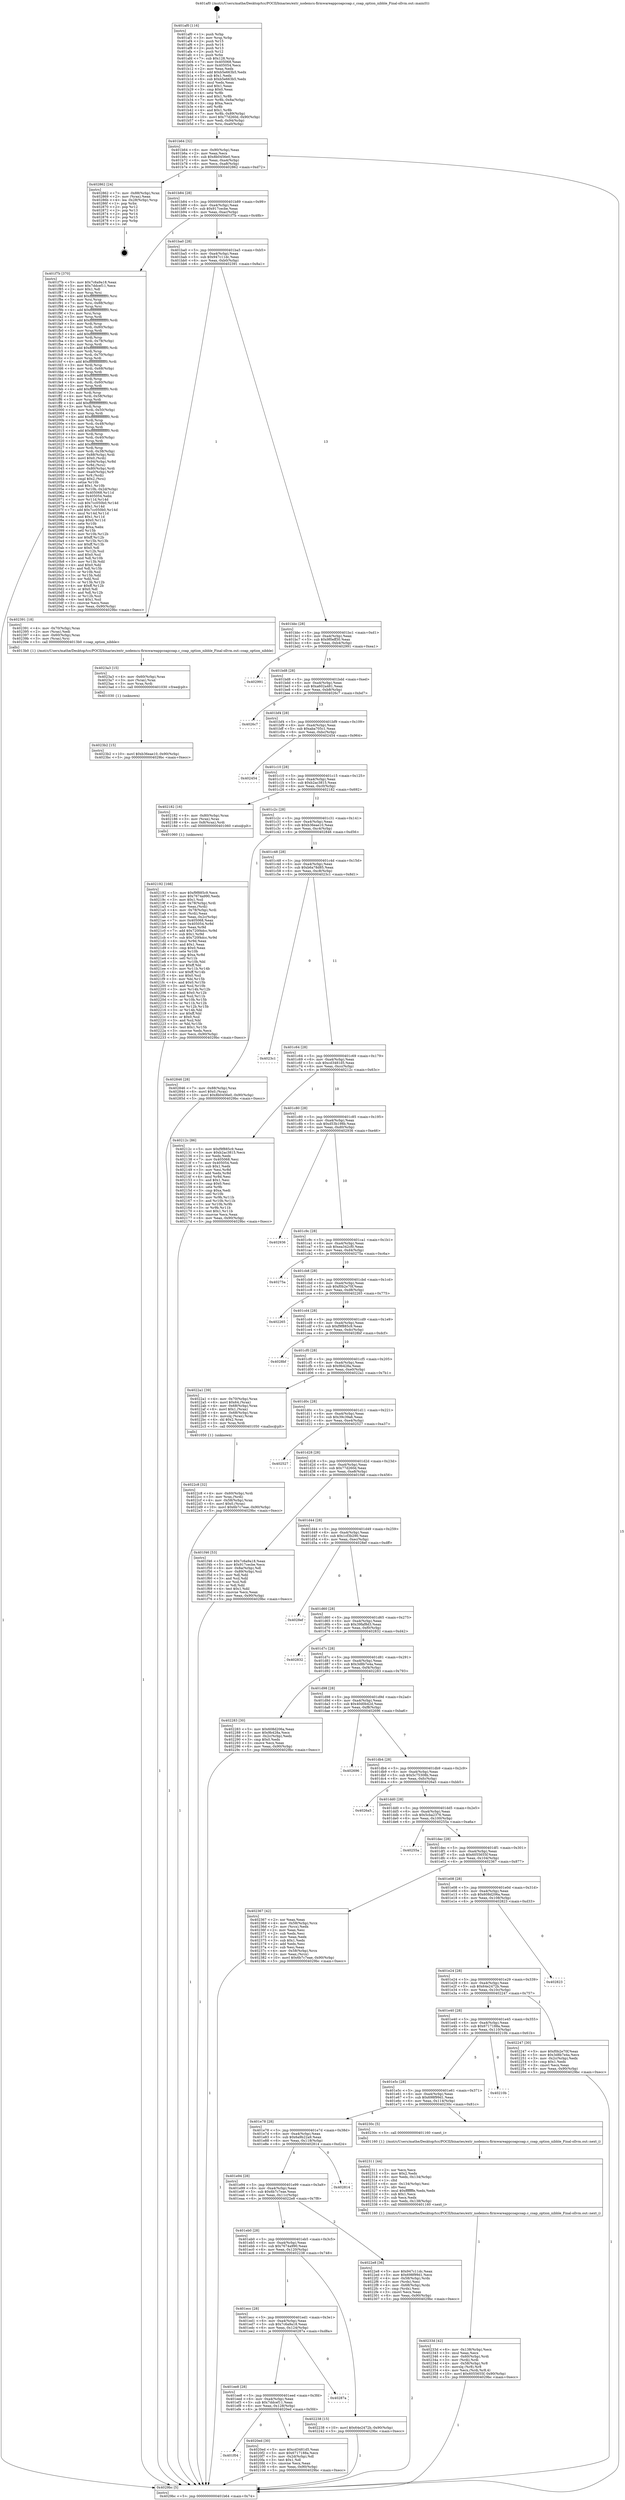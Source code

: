 digraph "0x401af0" {
  label = "0x401af0 (/mnt/c/Users/mathe/Desktop/tcc/POCII/binaries/extr_nodemcu-firmwareappcoapcoap.c_coap_option_nibble_Final-ollvm.out::main(0))"
  labelloc = "t"
  node[shape=record]

  Entry [label="",width=0.3,height=0.3,shape=circle,fillcolor=black,style=filled]
  "0x401b64" [label="{
     0x401b64 [32]\l
     | [instrs]\l
     &nbsp;&nbsp;0x401b64 \<+6\>: mov -0x90(%rbp),%eax\l
     &nbsp;&nbsp;0x401b6a \<+2\>: mov %eax,%ecx\l
     &nbsp;&nbsp;0x401b6c \<+6\>: sub $0x8b0456e0,%ecx\l
     &nbsp;&nbsp;0x401b72 \<+6\>: mov %eax,-0xa4(%rbp)\l
     &nbsp;&nbsp;0x401b78 \<+6\>: mov %ecx,-0xa8(%rbp)\l
     &nbsp;&nbsp;0x401b7e \<+6\>: je 0000000000402862 \<main+0xd72\>\l
  }"]
  "0x402862" [label="{
     0x402862 [24]\l
     | [instrs]\l
     &nbsp;&nbsp;0x402862 \<+7\>: mov -0x88(%rbp),%rax\l
     &nbsp;&nbsp;0x402869 \<+2\>: mov (%rax),%eax\l
     &nbsp;&nbsp;0x40286b \<+4\>: lea -0x28(%rbp),%rsp\l
     &nbsp;&nbsp;0x40286f \<+1\>: pop %rbx\l
     &nbsp;&nbsp;0x402870 \<+2\>: pop %r12\l
     &nbsp;&nbsp;0x402872 \<+2\>: pop %r13\l
     &nbsp;&nbsp;0x402874 \<+2\>: pop %r14\l
     &nbsp;&nbsp;0x402876 \<+2\>: pop %r15\l
     &nbsp;&nbsp;0x402878 \<+1\>: pop %rbp\l
     &nbsp;&nbsp;0x402879 \<+1\>: ret\l
  }"]
  "0x401b84" [label="{
     0x401b84 [28]\l
     | [instrs]\l
     &nbsp;&nbsp;0x401b84 \<+5\>: jmp 0000000000401b89 \<main+0x99\>\l
     &nbsp;&nbsp;0x401b89 \<+6\>: mov -0xa4(%rbp),%eax\l
     &nbsp;&nbsp;0x401b8f \<+5\>: sub $0x917cecbe,%eax\l
     &nbsp;&nbsp;0x401b94 \<+6\>: mov %eax,-0xac(%rbp)\l
     &nbsp;&nbsp;0x401b9a \<+6\>: je 0000000000401f7b \<main+0x48b\>\l
  }"]
  Exit [label="",width=0.3,height=0.3,shape=circle,fillcolor=black,style=filled,peripheries=2]
  "0x401f7b" [label="{
     0x401f7b [370]\l
     | [instrs]\l
     &nbsp;&nbsp;0x401f7b \<+5\>: mov $0x7c6a9a18,%eax\l
     &nbsp;&nbsp;0x401f80 \<+5\>: mov $0x7ddcef11,%ecx\l
     &nbsp;&nbsp;0x401f85 \<+2\>: mov $0x1,%dl\l
     &nbsp;&nbsp;0x401f87 \<+3\>: mov %rsp,%rsi\l
     &nbsp;&nbsp;0x401f8a \<+4\>: add $0xfffffffffffffff0,%rsi\l
     &nbsp;&nbsp;0x401f8e \<+3\>: mov %rsi,%rsp\l
     &nbsp;&nbsp;0x401f91 \<+7\>: mov %rsi,-0x88(%rbp)\l
     &nbsp;&nbsp;0x401f98 \<+3\>: mov %rsp,%rsi\l
     &nbsp;&nbsp;0x401f9b \<+4\>: add $0xfffffffffffffff0,%rsi\l
     &nbsp;&nbsp;0x401f9f \<+3\>: mov %rsi,%rsp\l
     &nbsp;&nbsp;0x401fa2 \<+3\>: mov %rsp,%rdi\l
     &nbsp;&nbsp;0x401fa5 \<+4\>: add $0xfffffffffffffff0,%rdi\l
     &nbsp;&nbsp;0x401fa9 \<+3\>: mov %rdi,%rsp\l
     &nbsp;&nbsp;0x401fac \<+4\>: mov %rdi,-0x80(%rbp)\l
     &nbsp;&nbsp;0x401fb0 \<+3\>: mov %rsp,%rdi\l
     &nbsp;&nbsp;0x401fb3 \<+4\>: add $0xfffffffffffffff0,%rdi\l
     &nbsp;&nbsp;0x401fb7 \<+3\>: mov %rdi,%rsp\l
     &nbsp;&nbsp;0x401fba \<+4\>: mov %rdi,-0x78(%rbp)\l
     &nbsp;&nbsp;0x401fbe \<+3\>: mov %rsp,%rdi\l
     &nbsp;&nbsp;0x401fc1 \<+4\>: add $0xfffffffffffffff0,%rdi\l
     &nbsp;&nbsp;0x401fc5 \<+3\>: mov %rdi,%rsp\l
     &nbsp;&nbsp;0x401fc8 \<+4\>: mov %rdi,-0x70(%rbp)\l
     &nbsp;&nbsp;0x401fcc \<+3\>: mov %rsp,%rdi\l
     &nbsp;&nbsp;0x401fcf \<+4\>: add $0xfffffffffffffff0,%rdi\l
     &nbsp;&nbsp;0x401fd3 \<+3\>: mov %rdi,%rsp\l
     &nbsp;&nbsp;0x401fd6 \<+4\>: mov %rdi,-0x68(%rbp)\l
     &nbsp;&nbsp;0x401fda \<+3\>: mov %rsp,%rdi\l
     &nbsp;&nbsp;0x401fdd \<+4\>: add $0xfffffffffffffff0,%rdi\l
     &nbsp;&nbsp;0x401fe1 \<+3\>: mov %rdi,%rsp\l
     &nbsp;&nbsp;0x401fe4 \<+4\>: mov %rdi,-0x60(%rbp)\l
     &nbsp;&nbsp;0x401fe8 \<+3\>: mov %rsp,%rdi\l
     &nbsp;&nbsp;0x401feb \<+4\>: add $0xfffffffffffffff0,%rdi\l
     &nbsp;&nbsp;0x401fef \<+3\>: mov %rdi,%rsp\l
     &nbsp;&nbsp;0x401ff2 \<+4\>: mov %rdi,-0x58(%rbp)\l
     &nbsp;&nbsp;0x401ff6 \<+3\>: mov %rsp,%rdi\l
     &nbsp;&nbsp;0x401ff9 \<+4\>: add $0xfffffffffffffff0,%rdi\l
     &nbsp;&nbsp;0x401ffd \<+3\>: mov %rdi,%rsp\l
     &nbsp;&nbsp;0x402000 \<+4\>: mov %rdi,-0x50(%rbp)\l
     &nbsp;&nbsp;0x402004 \<+3\>: mov %rsp,%rdi\l
     &nbsp;&nbsp;0x402007 \<+4\>: add $0xfffffffffffffff0,%rdi\l
     &nbsp;&nbsp;0x40200b \<+3\>: mov %rdi,%rsp\l
     &nbsp;&nbsp;0x40200e \<+4\>: mov %rdi,-0x48(%rbp)\l
     &nbsp;&nbsp;0x402012 \<+3\>: mov %rsp,%rdi\l
     &nbsp;&nbsp;0x402015 \<+4\>: add $0xfffffffffffffff0,%rdi\l
     &nbsp;&nbsp;0x402019 \<+3\>: mov %rdi,%rsp\l
     &nbsp;&nbsp;0x40201c \<+4\>: mov %rdi,-0x40(%rbp)\l
     &nbsp;&nbsp;0x402020 \<+3\>: mov %rsp,%rdi\l
     &nbsp;&nbsp;0x402023 \<+4\>: add $0xfffffffffffffff0,%rdi\l
     &nbsp;&nbsp;0x402027 \<+3\>: mov %rdi,%rsp\l
     &nbsp;&nbsp;0x40202a \<+4\>: mov %rdi,-0x38(%rbp)\l
     &nbsp;&nbsp;0x40202e \<+7\>: mov -0x88(%rbp),%rdi\l
     &nbsp;&nbsp;0x402035 \<+6\>: movl $0x0,(%rdi)\l
     &nbsp;&nbsp;0x40203b \<+7\>: mov -0x94(%rbp),%r8d\l
     &nbsp;&nbsp;0x402042 \<+3\>: mov %r8d,(%rsi)\l
     &nbsp;&nbsp;0x402045 \<+4\>: mov -0x80(%rbp),%rdi\l
     &nbsp;&nbsp;0x402049 \<+7\>: mov -0xa0(%rbp),%r9\l
     &nbsp;&nbsp;0x402050 \<+3\>: mov %r9,(%rdi)\l
     &nbsp;&nbsp;0x402053 \<+3\>: cmpl $0x2,(%rsi)\l
     &nbsp;&nbsp;0x402056 \<+4\>: setne %r10b\l
     &nbsp;&nbsp;0x40205a \<+4\>: and $0x1,%r10b\l
     &nbsp;&nbsp;0x40205e \<+4\>: mov %r10b,-0x2d(%rbp)\l
     &nbsp;&nbsp;0x402062 \<+8\>: mov 0x405068,%r11d\l
     &nbsp;&nbsp;0x40206a \<+7\>: mov 0x405054,%ebx\l
     &nbsp;&nbsp;0x402071 \<+3\>: mov %r11d,%r14d\l
     &nbsp;&nbsp;0x402074 \<+7\>: sub $0x7cc050b0,%r14d\l
     &nbsp;&nbsp;0x40207b \<+4\>: sub $0x1,%r14d\l
     &nbsp;&nbsp;0x40207f \<+7\>: add $0x7cc050b0,%r14d\l
     &nbsp;&nbsp;0x402086 \<+4\>: imul %r14d,%r11d\l
     &nbsp;&nbsp;0x40208a \<+4\>: and $0x1,%r11d\l
     &nbsp;&nbsp;0x40208e \<+4\>: cmp $0x0,%r11d\l
     &nbsp;&nbsp;0x402092 \<+4\>: sete %r10b\l
     &nbsp;&nbsp;0x402096 \<+3\>: cmp $0xa,%ebx\l
     &nbsp;&nbsp;0x402099 \<+4\>: setl %r15b\l
     &nbsp;&nbsp;0x40209d \<+3\>: mov %r10b,%r12b\l
     &nbsp;&nbsp;0x4020a0 \<+4\>: xor $0xff,%r12b\l
     &nbsp;&nbsp;0x4020a4 \<+3\>: mov %r15b,%r13b\l
     &nbsp;&nbsp;0x4020a7 \<+4\>: xor $0xff,%r13b\l
     &nbsp;&nbsp;0x4020ab \<+3\>: xor $0x0,%dl\l
     &nbsp;&nbsp;0x4020ae \<+3\>: mov %r12b,%sil\l
     &nbsp;&nbsp;0x4020b1 \<+4\>: and $0x0,%sil\l
     &nbsp;&nbsp;0x4020b5 \<+3\>: and %dl,%r10b\l
     &nbsp;&nbsp;0x4020b8 \<+3\>: mov %r13b,%dil\l
     &nbsp;&nbsp;0x4020bb \<+4\>: and $0x0,%dil\l
     &nbsp;&nbsp;0x4020bf \<+3\>: and %dl,%r15b\l
     &nbsp;&nbsp;0x4020c2 \<+3\>: or %r10b,%sil\l
     &nbsp;&nbsp;0x4020c5 \<+3\>: or %r15b,%dil\l
     &nbsp;&nbsp;0x4020c8 \<+3\>: xor %dil,%sil\l
     &nbsp;&nbsp;0x4020cb \<+3\>: or %r13b,%r12b\l
     &nbsp;&nbsp;0x4020ce \<+4\>: xor $0xff,%r12b\l
     &nbsp;&nbsp;0x4020d2 \<+3\>: or $0x0,%dl\l
     &nbsp;&nbsp;0x4020d5 \<+3\>: and %dl,%r12b\l
     &nbsp;&nbsp;0x4020d8 \<+3\>: or %r12b,%sil\l
     &nbsp;&nbsp;0x4020db \<+4\>: test $0x1,%sil\l
     &nbsp;&nbsp;0x4020df \<+3\>: cmovne %ecx,%eax\l
     &nbsp;&nbsp;0x4020e2 \<+6\>: mov %eax,-0x90(%rbp)\l
     &nbsp;&nbsp;0x4020e8 \<+5\>: jmp 00000000004029bc \<main+0xecc\>\l
  }"]
  "0x401ba0" [label="{
     0x401ba0 [28]\l
     | [instrs]\l
     &nbsp;&nbsp;0x401ba0 \<+5\>: jmp 0000000000401ba5 \<main+0xb5\>\l
     &nbsp;&nbsp;0x401ba5 \<+6\>: mov -0xa4(%rbp),%eax\l
     &nbsp;&nbsp;0x401bab \<+5\>: sub $0x947c11dc,%eax\l
     &nbsp;&nbsp;0x401bb0 \<+6\>: mov %eax,-0xb0(%rbp)\l
     &nbsp;&nbsp;0x401bb6 \<+6\>: je 0000000000402391 \<main+0x8a1\>\l
  }"]
  "0x4023b2" [label="{
     0x4023b2 [15]\l
     | [instrs]\l
     &nbsp;&nbsp;0x4023b2 \<+10\>: movl $0xb36eae10,-0x90(%rbp)\l
     &nbsp;&nbsp;0x4023bc \<+5\>: jmp 00000000004029bc \<main+0xecc\>\l
  }"]
  "0x402391" [label="{
     0x402391 [18]\l
     | [instrs]\l
     &nbsp;&nbsp;0x402391 \<+4\>: mov -0x70(%rbp),%rax\l
     &nbsp;&nbsp;0x402395 \<+2\>: mov (%rax),%edi\l
     &nbsp;&nbsp;0x402397 \<+4\>: mov -0x60(%rbp),%rax\l
     &nbsp;&nbsp;0x40239b \<+3\>: mov (%rax),%rsi\l
     &nbsp;&nbsp;0x40239e \<+5\>: call 00000000004013b0 \<coap_option_nibble\>\l
     | [calls]\l
     &nbsp;&nbsp;0x4013b0 \{1\} (/mnt/c/Users/mathe/Desktop/tcc/POCII/binaries/extr_nodemcu-firmwareappcoapcoap.c_coap_option_nibble_Final-ollvm.out::coap_option_nibble)\l
  }"]
  "0x401bbc" [label="{
     0x401bbc [28]\l
     | [instrs]\l
     &nbsp;&nbsp;0x401bbc \<+5\>: jmp 0000000000401bc1 \<main+0xd1\>\l
     &nbsp;&nbsp;0x401bc1 \<+6\>: mov -0xa4(%rbp),%eax\l
     &nbsp;&nbsp;0x401bc7 \<+5\>: sub $0x9f0eff30,%eax\l
     &nbsp;&nbsp;0x401bcc \<+6\>: mov %eax,-0xb4(%rbp)\l
     &nbsp;&nbsp;0x401bd2 \<+6\>: je 0000000000402991 \<main+0xea1\>\l
  }"]
  "0x4023a3" [label="{
     0x4023a3 [15]\l
     | [instrs]\l
     &nbsp;&nbsp;0x4023a3 \<+4\>: mov -0x60(%rbp),%rax\l
     &nbsp;&nbsp;0x4023a7 \<+3\>: mov (%rax),%rax\l
     &nbsp;&nbsp;0x4023aa \<+3\>: mov %rax,%rdi\l
     &nbsp;&nbsp;0x4023ad \<+5\>: call 0000000000401030 \<free@plt\>\l
     | [calls]\l
     &nbsp;&nbsp;0x401030 \{1\} (unknown)\l
  }"]
  "0x402991" [label="{
     0x402991\l
  }", style=dashed]
  "0x401bd8" [label="{
     0x401bd8 [28]\l
     | [instrs]\l
     &nbsp;&nbsp;0x401bd8 \<+5\>: jmp 0000000000401bdd \<main+0xed\>\l
     &nbsp;&nbsp;0x401bdd \<+6\>: mov -0xa4(%rbp),%eax\l
     &nbsp;&nbsp;0x401be3 \<+5\>: sub $0xa602a481,%eax\l
     &nbsp;&nbsp;0x401be8 \<+6\>: mov %eax,-0xb8(%rbp)\l
     &nbsp;&nbsp;0x401bee \<+6\>: je 00000000004026c7 \<main+0xbd7\>\l
  }"]
  "0x40233d" [label="{
     0x40233d [42]\l
     | [instrs]\l
     &nbsp;&nbsp;0x40233d \<+6\>: mov -0x138(%rbp),%ecx\l
     &nbsp;&nbsp;0x402343 \<+3\>: imul %eax,%ecx\l
     &nbsp;&nbsp;0x402346 \<+4\>: mov -0x60(%rbp),%rdi\l
     &nbsp;&nbsp;0x40234a \<+3\>: mov (%rdi),%rdi\l
     &nbsp;&nbsp;0x40234d \<+4\>: mov -0x58(%rbp),%r8\l
     &nbsp;&nbsp;0x402351 \<+3\>: movslq (%r8),%r8\l
     &nbsp;&nbsp;0x402354 \<+4\>: mov %ecx,(%rdi,%r8,4)\l
     &nbsp;&nbsp;0x402358 \<+10\>: movl $0x6055655f,-0x90(%rbp)\l
     &nbsp;&nbsp;0x402362 \<+5\>: jmp 00000000004029bc \<main+0xecc\>\l
  }"]
  "0x4026c7" [label="{
     0x4026c7\l
  }", style=dashed]
  "0x401bf4" [label="{
     0x401bf4 [28]\l
     | [instrs]\l
     &nbsp;&nbsp;0x401bf4 \<+5\>: jmp 0000000000401bf9 \<main+0x109\>\l
     &nbsp;&nbsp;0x401bf9 \<+6\>: mov -0xa4(%rbp),%eax\l
     &nbsp;&nbsp;0x401bff \<+5\>: sub $0xaba705c1,%eax\l
     &nbsp;&nbsp;0x401c04 \<+6\>: mov %eax,-0xbc(%rbp)\l
     &nbsp;&nbsp;0x401c0a \<+6\>: je 0000000000402454 \<main+0x964\>\l
  }"]
  "0x402311" [label="{
     0x402311 [44]\l
     | [instrs]\l
     &nbsp;&nbsp;0x402311 \<+2\>: xor %ecx,%ecx\l
     &nbsp;&nbsp;0x402313 \<+5\>: mov $0x2,%edx\l
     &nbsp;&nbsp;0x402318 \<+6\>: mov %edx,-0x134(%rbp)\l
     &nbsp;&nbsp;0x40231e \<+1\>: cltd\l
     &nbsp;&nbsp;0x40231f \<+6\>: mov -0x134(%rbp),%esi\l
     &nbsp;&nbsp;0x402325 \<+2\>: idiv %esi\l
     &nbsp;&nbsp;0x402327 \<+6\>: imul $0xfffffffe,%edx,%edx\l
     &nbsp;&nbsp;0x40232d \<+3\>: sub $0x1,%ecx\l
     &nbsp;&nbsp;0x402330 \<+2\>: sub %ecx,%edx\l
     &nbsp;&nbsp;0x402332 \<+6\>: mov %edx,-0x138(%rbp)\l
     &nbsp;&nbsp;0x402338 \<+5\>: call 0000000000401160 \<next_i\>\l
     | [calls]\l
     &nbsp;&nbsp;0x401160 \{1\} (/mnt/c/Users/mathe/Desktop/tcc/POCII/binaries/extr_nodemcu-firmwareappcoapcoap.c_coap_option_nibble_Final-ollvm.out::next_i)\l
  }"]
  "0x402454" [label="{
     0x402454\l
  }", style=dashed]
  "0x401c10" [label="{
     0x401c10 [28]\l
     | [instrs]\l
     &nbsp;&nbsp;0x401c10 \<+5\>: jmp 0000000000401c15 \<main+0x125\>\l
     &nbsp;&nbsp;0x401c15 \<+6\>: mov -0xa4(%rbp),%eax\l
     &nbsp;&nbsp;0x401c1b \<+5\>: sub $0xb2ac3815,%eax\l
     &nbsp;&nbsp;0x401c20 \<+6\>: mov %eax,-0xc0(%rbp)\l
     &nbsp;&nbsp;0x401c26 \<+6\>: je 0000000000402182 \<main+0x692\>\l
  }"]
  "0x4022c8" [label="{
     0x4022c8 [32]\l
     | [instrs]\l
     &nbsp;&nbsp;0x4022c8 \<+4\>: mov -0x60(%rbp),%rdi\l
     &nbsp;&nbsp;0x4022cc \<+3\>: mov %rax,(%rdi)\l
     &nbsp;&nbsp;0x4022cf \<+4\>: mov -0x58(%rbp),%rax\l
     &nbsp;&nbsp;0x4022d3 \<+6\>: movl $0x0,(%rax)\l
     &nbsp;&nbsp;0x4022d9 \<+10\>: movl $0x6b7c7eae,-0x90(%rbp)\l
     &nbsp;&nbsp;0x4022e3 \<+5\>: jmp 00000000004029bc \<main+0xecc\>\l
  }"]
  "0x402182" [label="{
     0x402182 [16]\l
     | [instrs]\l
     &nbsp;&nbsp;0x402182 \<+4\>: mov -0x80(%rbp),%rax\l
     &nbsp;&nbsp;0x402186 \<+3\>: mov (%rax),%rax\l
     &nbsp;&nbsp;0x402189 \<+4\>: mov 0x8(%rax),%rdi\l
     &nbsp;&nbsp;0x40218d \<+5\>: call 0000000000401060 \<atoi@plt\>\l
     | [calls]\l
     &nbsp;&nbsp;0x401060 \{1\} (unknown)\l
  }"]
  "0x401c2c" [label="{
     0x401c2c [28]\l
     | [instrs]\l
     &nbsp;&nbsp;0x401c2c \<+5\>: jmp 0000000000401c31 \<main+0x141\>\l
     &nbsp;&nbsp;0x401c31 \<+6\>: mov -0xa4(%rbp),%eax\l
     &nbsp;&nbsp;0x401c37 \<+5\>: sub $0xb36eae10,%eax\l
     &nbsp;&nbsp;0x401c3c \<+6\>: mov %eax,-0xc4(%rbp)\l
     &nbsp;&nbsp;0x401c42 \<+6\>: je 0000000000402846 \<main+0xd56\>\l
  }"]
  "0x402192" [label="{
     0x402192 [166]\l
     | [instrs]\l
     &nbsp;&nbsp;0x402192 \<+5\>: mov $0xf9f885c9,%ecx\l
     &nbsp;&nbsp;0x402197 \<+5\>: mov $0x7674a990,%edx\l
     &nbsp;&nbsp;0x40219c \<+3\>: mov $0x1,%sil\l
     &nbsp;&nbsp;0x40219f \<+4\>: mov -0x78(%rbp),%rdi\l
     &nbsp;&nbsp;0x4021a3 \<+2\>: mov %eax,(%rdi)\l
     &nbsp;&nbsp;0x4021a5 \<+4\>: mov -0x78(%rbp),%rdi\l
     &nbsp;&nbsp;0x4021a9 \<+2\>: mov (%rdi),%eax\l
     &nbsp;&nbsp;0x4021ab \<+3\>: mov %eax,-0x2c(%rbp)\l
     &nbsp;&nbsp;0x4021ae \<+7\>: mov 0x405068,%eax\l
     &nbsp;&nbsp;0x4021b5 \<+8\>: mov 0x405054,%r8d\l
     &nbsp;&nbsp;0x4021bd \<+3\>: mov %eax,%r9d\l
     &nbsp;&nbsp;0x4021c0 \<+7\>: add $0x720f4dcc,%r9d\l
     &nbsp;&nbsp;0x4021c7 \<+4\>: sub $0x1,%r9d\l
     &nbsp;&nbsp;0x4021cb \<+7\>: sub $0x720f4dcc,%r9d\l
     &nbsp;&nbsp;0x4021d2 \<+4\>: imul %r9d,%eax\l
     &nbsp;&nbsp;0x4021d6 \<+3\>: and $0x1,%eax\l
     &nbsp;&nbsp;0x4021d9 \<+3\>: cmp $0x0,%eax\l
     &nbsp;&nbsp;0x4021dc \<+4\>: sete %r10b\l
     &nbsp;&nbsp;0x4021e0 \<+4\>: cmp $0xa,%r8d\l
     &nbsp;&nbsp;0x4021e4 \<+4\>: setl %r11b\l
     &nbsp;&nbsp;0x4021e8 \<+3\>: mov %r10b,%bl\l
     &nbsp;&nbsp;0x4021eb \<+3\>: xor $0xff,%bl\l
     &nbsp;&nbsp;0x4021ee \<+3\>: mov %r11b,%r14b\l
     &nbsp;&nbsp;0x4021f1 \<+4\>: xor $0xff,%r14b\l
     &nbsp;&nbsp;0x4021f5 \<+4\>: xor $0x0,%sil\l
     &nbsp;&nbsp;0x4021f9 \<+3\>: mov %bl,%r15b\l
     &nbsp;&nbsp;0x4021fc \<+4\>: and $0x0,%r15b\l
     &nbsp;&nbsp;0x402200 \<+3\>: and %sil,%r10b\l
     &nbsp;&nbsp;0x402203 \<+3\>: mov %r14b,%r12b\l
     &nbsp;&nbsp;0x402206 \<+4\>: and $0x0,%r12b\l
     &nbsp;&nbsp;0x40220a \<+3\>: and %sil,%r11b\l
     &nbsp;&nbsp;0x40220d \<+3\>: or %r10b,%r15b\l
     &nbsp;&nbsp;0x402210 \<+3\>: or %r11b,%r12b\l
     &nbsp;&nbsp;0x402213 \<+3\>: xor %r12b,%r15b\l
     &nbsp;&nbsp;0x402216 \<+3\>: or %r14b,%bl\l
     &nbsp;&nbsp;0x402219 \<+3\>: xor $0xff,%bl\l
     &nbsp;&nbsp;0x40221c \<+4\>: or $0x0,%sil\l
     &nbsp;&nbsp;0x402220 \<+3\>: and %sil,%bl\l
     &nbsp;&nbsp;0x402223 \<+3\>: or %bl,%r15b\l
     &nbsp;&nbsp;0x402226 \<+4\>: test $0x1,%r15b\l
     &nbsp;&nbsp;0x40222a \<+3\>: cmovne %edx,%ecx\l
     &nbsp;&nbsp;0x40222d \<+6\>: mov %ecx,-0x90(%rbp)\l
     &nbsp;&nbsp;0x402233 \<+5\>: jmp 00000000004029bc \<main+0xecc\>\l
  }"]
  "0x402846" [label="{
     0x402846 [28]\l
     | [instrs]\l
     &nbsp;&nbsp;0x402846 \<+7\>: mov -0x88(%rbp),%rax\l
     &nbsp;&nbsp;0x40284d \<+6\>: movl $0x0,(%rax)\l
     &nbsp;&nbsp;0x402853 \<+10\>: movl $0x8b0456e0,-0x90(%rbp)\l
     &nbsp;&nbsp;0x40285d \<+5\>: jmp 00000000004029bc \<main+0xecc\>\l
  }"]
  "0x401c48" [label="{
     0x401c48 [28]\l
     | [instrs]\l
     &nbsp;&nbsp;0x401c48 \<+5\>: jmp 0000000000401c4d \<main+0x15d\>\l
     &nbsp;&nbsp;0x401c4d \<+6\>: mov -0xa4(%rbp),%eax\l
     &nbsp;&nbsp;0x401c53 \<+5\>: sub $0xb6a78d85,%eax\l
     &nbsp;&nbsp;0x401c58 \<+6\>: mov %eax,-0xc8(%rbp)\l
     &nbsp;&nbsp;0x401c5e \<+6\>: je 00000000004023c1 \<main+0x8d1\>\l
  }"]
  "0x401f04" [label="{
     0x401f04\l
  }", style=dashed]
  "0x4023c1" [label="{
     0x4023c1\l
  }", style=dashed]
  "0x401c64" [label="{
     0x401c64 [28]\l
     | [instrs]\l
     &nbsp;&nbsp;0x401c64 \<+5\>: jmp 0000000000401c69 \<main+0x179\>\l
     &nbsp;&nbsp;0x401c69 \<+6\>: mov -0xa4(%rbp),%eax\l
     &nbsp;&nbsp;0x401c6f \<+5\>: sub $0xcd3481d5,%eax\l
     &nbsp;&nbsp;0x401c74 \<+6\>: mov %eax,-0xcc(%rbp)\l
     &nbsp;&nbsp;0x401c7a \<+6\>: je 000000000040212c \<main+0x63c\>\l
  }"]
  "0x4020ed" [label="{
     0x4020ed [30]\l
     | [instrs]\l
     &nbsp;&nbsp;0x4020ed \<+5\>: mov $0xcd3481d5,%eax\l
     &nbsp;&nbsp;0x4020f2 \<+5\>: mov $0x6717188a,%ecx\l
     &nbsp;&nbsp;0x4020f7 \<+3\>: mov -0x2d(%rbp),%dl\l
     &nbsp;&nbsp;0x4020fa \<+3\>: test $0x1,%dl\l
     &nbsp;&nbsp;0x4020fd \<+3\>: cmovne %ecx,%eax\l
     &nbsp;&nbsp;0x402100 \<+6\>: mov %eax,-0x90(%rbp)\l
     &nbsp;&nbsp;0x402106 \<+5\>: jmp 00000000004029bc \<main+0xecc\>\l
  }"]
  "0x40212c" [label="{
     0x40212c [86]\l
     | [instrs]\l
     &nbsp;&nbsp;0x40212c \<+5\>: mov $0xf9f885c9,%eax\l
     &nbsp;&nbsp;0x402131 \<+5\>: mov $0xb2ac3815,%ecx\l
     &nbsp;&nbsp;0x402136 \<+2\>: xor %edx,%edx\l
     &nbsp;&nbsp;0x402138 \<+7\>: mov 0x405068,%esi\l
     &nbsp;&nbsp;0x40213f \<+7\>: mov 0x405054,%edi\l
     &nbsp;&nbsp;0x402146 \<+3\>: sub $0x1,%edx\l
     &nbsp;&nbsp;0x402149 \<+3\>: mov %esi,%r8d\l
     &nbsp;&nbsp;0x40214c \<+3\>: add %edx,%r8d\l
     &nbsp;&nbsp;0x40214f \<+4\>: imul %r8d,%esi\l
     &nbsp;&nbsp;0x402153 \<+3\>: and $0x1,%esi\l
     &nbsp;&nbsp;0x402156 \<+3\>: cmp $0x0,%esi\l
     &nbsp;&nbsp;0x402159 \<+4\>: sete %r9b\l
     &nbsp;&nbsp;0x40215d \<+3\>: cmp $0xa,%edi\l
     &nbsp;&nbsp;0x402160 \<+4\>: setl %r10b\l
     &nbsp;&nbsp;0x402164 \<+3\>: mov %r9b,%r11b\l
     &nbsp;&nbsp;0x402167 \<+3\>: and %r10b,%r11b\l
     &nbsp;&nbsp;0x40216a \<+3\>: xor %r10b,%r9b\l
     &nbsp;&nbsp;0x40216d \<+3\>: or %r9b,%r11b\l
     &nbsp;&nbsp;0x402170 \<+4\>: test $0x1,%r11b\l
     &nbsp;&nbsp;0x402174 \<+3\>: cmovne %ecx,%eax\l
     &nbsp;&nbsp;0x402177 \<+6\>: mov %eax,-0x90(%rbp)\l
     &nbsp;&nbsp;0x40217d \<+5\>: jmp 00000000004029bc \<main+0xecc\>\l
  }"]
  "0x401c80" [label="{
     0x401c80 [28]\l
     | [instrs]\l
     &nbsp;&nbsp;0x401c80 \<+5\>: jmp 0000000000401c85 \<main+0x195\>\l
     &nbsp;&nbsp;0x401c85 \<+6\>: mov -0xa4(%rbp),%eax\l
     &nbsp;&nbsp;0x401c8b \<+5\>: sub $0xd53b198b,%eax\l
     &nbsp;&nbsp;0x401c90 \<+6\>: mov %eax,-0xd0(%rbp)\l
     &nbsp;&nbsp;0x401c96 \<+6\>: je 0000000000402936 \<main+0xe46\>\l
  }"]
  "0x401ee8" [label="{
     0x401ee8 [28]\l
     | [instrs]\l
     &nbsp;&nbsp;0x401ee8 \<+5\>: jmp 0000000000401eed \<main+0x3fd\>\l
     &nbsp;&nbsp;0x401eed \<+6\>: mov -0xa4(%rbp),%eax\l
     &nbsp;&nbsp;0x401ef3 \<+5\>: sub $0x7ddcef11,%eax\l
     &nbsp;&nbsp;0x401ef8 \<+6\>: mov %eax,-0x128(%rbp)\l
     &nbsp;&nbsp;0x401efe \<+6\>: je 00000000004020ed \<main+0x5fd\>\l
  }"]
  "0x402936" [label="{
     0x402936\l
  }", style=dashed]
  "0x401c9c" [label="{
     0x401c9c [28]\l
     | [instrs]\l
     &nbsp;&nbsp;0x401c9c \<+5\>: jmp 0000000000401ca1 \<main+0x1b1\>\l
     &nbsp;&nbsp;0x401ca1 \<+6\>: mov -0xa4(%rbp),%eax\l
     &nbsp;&nbsp;0x401ca7 \<+5\>: sub $0xea342cf0,%eax\l
     &nbsp;&nbsp;0x401cac \<+6\>: mov %eax,-0xd4(%rbp)\l
     &nbsp;&nbsp;0x401cb2 \<+6\>: je 000000000040275a \<main+0xc6a\>\l
  }"]
  "0x40287a" [label="{
     0x40287a\l
  }", style=dashed]
  "0x40275a" [label="{
     0x40275a\l
  }", style=dashed]
  "0x401cb8" [label="{
     0x401cb8 [28]\l
     | [instrs]\l
     &nbsp;&nbsp;0x401cb8 \<+5\>: jmp 0000000000401cbd \<main+0x1cd\>\l
     &nbsp;&nbsp;0x401cbd \<+6\>: mov -0xa4(%rbp),%eax\l
     &nbsp;&nbsp;0x401cc3 \<+5\>: sub $0xf0b2e70f,%eax\l
     &nbsp;&nbsp;0x401cc8 \<+6\>: mov %eax,-0xd8(%rbp)\l
     &nbsp;&nbsp;0x401cce \<+6\>: je 0000000000402265 \<main+0x775\>\l
  }"]
  "0x401ecc" [label="{
     0x401ecc [28]\l
     | [instrs]\l
     &nbsp;&nbsp;0x401ecc \<+5\>: jmp 0000000000401ed1 \<main+0x3e1\>\l
     &nbsp;&nbsp;0x401ed1 \<+6\>: mov -0xa4(%rbp),%eax\l
     &nbsp;&nbsp;0x401ed7 \<+5\>: sub $0x7c6a9a18,%eax\l
     &nbsp;&nbsp;0x401edc \<+6\>: mov %eax,-0x124(%rbp)\l
     &nbsp;&nbsp;0x401ee2 \<+6\>: je 000000000040287a \<main+0xd8a\>\l
  }"]
  "0x402265" [label="{
     0x402265\l
  }", style=dashed]
  "0x401cd4" [label="{
     0x401cd4 [28]\l
     | [instrs]\l
     &nbsp;&nbsp;0x401cd4 \<+5\>: jmp 0000000000401cd9 \<main+0x1e9\>\l
     &nbsp;&nbsp;0x401cd9 \<+6\>: mov -0xa4(%rbp),%eax\l
     &nbsp;&nbsp;0x401cdf \<+5\>: sub $0xf9f885c9,%eax\l
     &nbsp;&nbsp;0x401ce4 \<+6\>: mov %eax,-0xdc(%rbp)\l
     &nbsp;&nbsp;0x401cea \<+6\>: je 00000000004028bf \<main+0xdcf\>\l
  }"]
  "0x402238" [label="{
     0x402238 [15]\l
     | [instrs]\l
     &nbsp;&nbsp;0x402238 \<+10\>: movl $0x64e2472b,-0x90(%rbp)\l
     &nbsp;&nbsp;0x402242 \<+5\>: jmp 00000000004029bc \<main+0xecc\>\l
  }"]
  "0x4028bf" [label="{
     0x4028bf\l
  }", style=dashed]
  "0x401cf0" [label="{
     0x401cf0 [28]\l
     | [instrs]\l
     &nbsp;&nbsp;0x401cf0 \<+5\>: jmp 0000000000401cf5 \<main+0x205\>\l
     &nbsp;&nbsp;0x401cf5 \<+6\>: mov -0xa4(%rbp),%eax\l
     &nbsp;&nbsp;0x401cfb \<+5\>: sub $0x9b428a,%eax\l
     &nbsp;&nbsp;0x401d00 \<+6\>: mov %eax,-0xe0(%rbp)\l
     &nbsp;&nbsp;0x401d06 \<+6\>: je 00000000004022a1 \<main+0x7b1\>\l
  }"]
  "0x401eb0" [label="{
     0x401eb0 [28]\l
     | [instrs]\l
     &nbsp;&nbsp;0x401eb0 \<+5\>: jmp 0000000000401eb5 \<main+0x3c5\>\l
     &nbsp;&nbsp;0x401eb5 \<+6\>: mov -0xa4(%rbp),%eax\l
     &nbsp;&nbsp;0x401ebb \<+5\>: sub $0x7674a990,%eax\l
     &nbsp;&nbsp;0x401ec0 \<+6\>: mov %eax,-0x120(%rbp)\l
     &nbsp;&nbsp;0x401ec6 \<+6\>: je 0000000000402238 \<main+0x748\>\l
  }"]
  "0x4022a1" [label="{
     0x4022a1 [39]\l
     | [instrs]\l
     &nbsp;&nbsp;0x4022a1 \<+4\>: mov -0x70(%rbp),%rax\l
     &nbsp;&nbsp;0x4022a5 \<+6\>: movl $0x64,(%rax)\l
     &nbsp;&nbsp;0x4022ab \<+4\>: mov -0x68(%rbp),%rax\l
     &nbsp;&nbsp;0x4022af \<+6\>: movl $0x1,(%rax)\l
     &nbsp;&nbsp;0x4022b5 \<+4\>: mov -0x68(%rbp),%rax\l
     &nbsp;&nbsp;0x4022b9 \<+3\>: movslq (%rax),%rax\l
     &nbsp;&nbsp;0x4022bc \<+4\>: shl $0x2,%rax\l
     &nbsp;&nbsp;0x4022c0 \<+3\>: mov %rax,%rdi\l
     &nbsp;&nbsp;0x4022c3 \<+5\>: call 0000000000401050 \<malloc@plt\>\l
     | [calls]\l
     &nbsp;&nbsp;0x401050 \{1\} (unknown)\l
  }"]
  "0x401d0c" [label="{
     0x401d0c [28]\l
     | [instrs]\l
     &nbsp;&nbsp;0x401d0c \<+5\>: jmp 0000000000401d11 \<main+0x221\>\l
     &nbsp;&nbsp;0x401d11 \<+6\>: mov -0xa4(%rbp),%eax\l
     &nbsp;&nbsp;0x401d17 \<+5\>: sub $0x39c39a6,%eax\l
     &nbsp;&nbsp;0x401d1c \<+6\>: mov %eax,-0xe4(%rbp)\l
     &nbsp;&nbsp;0x401d22 \<+6\>: je 0000000000402527 \<main+0xa37\>\l
  }"]
  "0x4022e8" [label="{
     0x4022e8 [36]\l
     | [instrs]\l
     &nbsp;&nbsp;0x4022e8 \<+5\>: mov $0x947c11dc,%eax\l
     &nbsp;&nbsp;0x4022ed \<+5\>: mov $0x698f99d1,%ecx\l
     &nbsp;&nbsp;0x4022f2 \<+4\>: mov -0x58(%rbp),%rdx\l
     &nbsp;&nbsp;0x4022f6 \<+2\>: mov (%rdx),%esi\l
     &nbsp;&nbsp;0x4022f8 \<+4\>: mov -0x68(%rbp),%rdx\l
     &nbsp;&nbsp;0x4022fc \<+2\>: cmp (%rdx),%esi\l
     &nbsp;&nbsp;0x4022fe \<+3\>: cmovl %ecx,%eax\l
     &nbsp;&nbsp;0x402301 \<+6\>: mov %eax,-0x90(%rbp)\l
     &nbsp;&nbsp;0x402307 \<+5\>: jmp 00000000004029bc \<main+0xecc\>\l
  }"]
  "0x402527" [label="{
     0x402527\l
  }", style=dashed]
  "0x401d28" [label="{
     0x401d28 [28]\l
     | [instrs]\l
     &nbsp;&nbsp;0x401d28 \<+5\>: jmp 0000000000401d2d \<main+0x23d\>\l
     &nbsp;&nbsp;0x401d2d \<+6\>: mov -0xa4(%rbp),%eax\l
     &nbsp;&nbsp;0x401d33 \<+5\>: sub $0x77d260d,%eax\l
     &nbsp;&nbsp;0x401d38 \<+6\>: mov %eax,-0xe8(%rbp)\l
     &nbsp;&nbsp;0x401d3e \<+6\>: je 0000000000401f46 \<main+0x456\>\l
  }"]
  "0x401e94" [label="{
     0x401e94 [28]\l
     | [instrs]\l
     &nbsp;&nbsp;0x401e94 \<+5\>: jmp 0000000000401e99 \<main+0x3a9\>\l
     &nbsp;&nbsp;0x401e99 \<+6\>: mov -0xa4(%rbp),%eax\l
     &nbsp;&nbsp;0x401e9f \<+5\>: sub $0x6b7c7eae,%eax\l
     &nbsp;&nbsp;0x401ea4 \<+6\>: mov %eax,-0x11c(%rbp)\l
     &nbsp;&nbsp;0x401eaa \<+6\>: je 00000000004022e8 \<main+0x7f8\>\l
  }"]
  "0x401f46" [label="{
     0x401f46 [53]\l
     | [instrs]\l
     &nbsp;&nbsp;0x401f46 \<+5\>: mov $0x7c6a9a18,%eax\l
     &nbsp;&nbsp;0x401f4b \<+5\>: mov $0x917cecbe,%ecx\l
     &nbsp;&nbsp;0x401f50 \<+6\>: mov -0x8a(%rbp),%dl\l
     &nbsp;&nbsp;0x401f56 \<+7\>: mov -0x89(%rbp),%sil\l
     &nbsp;&nbsp;0x401f5d \<+3\>: mov %dl,%dil\l
     &nbsp;&nbsp;0x401f60 \<+3\>: and %sil,%dil\l
     &nbsp;&nbsp;0x401f63 \<+3\>: xor %sil,%dl\l
     &nbsp;&nbsp;0x401f66 \<+3\>: or %dl,%dil\l
     &nbsp;&nbsp;0x401f69 \<+4\>: test $0x1,%dil\l
     &nbsp;&nbsp;0x401f6d \<+3\>: cmovne %ecx,%eax\l
     &nbsp;&nbsp;0x401f70 \<+6\>: mov %eax,-0x90(%rbp)\l
     &nbsp;&nbsp;0x401f76 \<+5\>: jmp 00000000004029bc \<main+0xecc\>\l
  }"]
  "0x401d44" [label="{
     0x401d44 [28]\l
     | [instrs]\l
     &nbsp;&nbsp;0x401d44 \<+5\>: jmp 0000000000401d49 \<main+0x259\>\l
     &nbsp;&nbsp;0x401d49 \<+6\>: mov -0xa4(%rbp),%eax\l
     &nbsp;&nbsp;0x401d4f \<+5\>: sub $0x1cf3b290,%eax\l
     &nbsp;&nbsp;0x401d54 \<+6\>: mov %eax,-0xec(%rbp)\l
     &nbsp;&nbsp;0x401d5a \<+6\>: je 00000000004028ef \<main+0xdff\>\l
  }"]
  "0x4029bc" [label="{
     0x4029bc [5]\l
     | [instrs]\l
     &nbsp;&nbsp;0x4029bc \<+5\>: jmp 0000000000401b64 \<main+0x74\>\l
  }"]
  "0x401af0" [label="{
     0x401af0 [116]\l
     | [instrs]\l
     &nbsp;&nbsp;0x401af0 \<+1\>: push %rbp\l
     &nbsp;&nbsp;0x401af1 \<+3\>: mov %rsp,%rbp\l
     &nbsp;&nbsp;0x401af4 \<+2\>: push %r15\l
     &nbsp;&nbsp;0x401af6 \<+2\>: push %r14\l
     &nbsp;&nbsp;0x401af8 \<+2\>: push %r13\l
     &nbsp;&nbsp;0x401afa \<+2\>: push %r12\l
     &nbsp;&nbsp;0x401afc \<+1\>: push %rbx\l
     &nbsp;&nbsp;0x401afd \<+7\>: sub $0x128,%rsp\l
     &nbsp;&nbsp;0x401b04 \<+7\>: mov 0x405068,%eax\l
     &nbsp;&nbsp;0x401b0b \<+7\>: mov 0x405054,%ecx\l
     &nbsp;&nbsp;0x401b12 \<+2\>: mov %eax,%edx\l
     &nbsp;&nbsp;0x401b14 \<+6\>: add $0xb5e663b5,%edx\l
     &nbsp;&nbsp;0x401b1a \<+3\>: sub $0x1,%edx\l
     &nbsp;&nbsp;0x401b1d \<+6\>: sub $0xb5e663b5,%edx\l
     &nbsp;&nbsp;0x401b23 \<+3\>: imul %edx,%eax\l
     &nbsp;&nbsp;0x401b26 \<+3\>: and $0x1,%eax\l
     &nbsp;&nbsp;0x401b29 \<+3\>: cmp $0x0,%eax\l
     &nbsp;&nbsp;0x401b2c \<+4\>: sete %r8b\l
     &nbsp;&nbsp;0x401b30 \<+4\>: and $0x1,%r8b\l
     &nbsp;&nbsp;0x401b34 \<+7\>: mov %r8b,-0x8a(%rbp)\l
     &nbsp;&nbsp;0x401b3b \<+3\>: cmp $0xa,%ecx\l
     &nbsp;&nbsp;0x401b3e \<+4\>: setl %r8b\l
     &nbsp;&nbsp;0x401b42 \<+4\>: and $0x1,%r8b\l
     &nbsp;&nbsp;0x401b46 \<+7\>: mov %r8b,-0x89(%rbp)\l
     &nbsp;&nbsp;0x401b4d \<+10\>: movl $0x77d260d,-0x90(%rbp)\l
     &nbsp;&nbsp;0x401b57 \<+6\>: mov %edi,-0x94(%rbp)\l
     &nbsp;&nbsp;0x401b5d \<+7\>: mov %rsi,-0xa0(%rbp)\l
  }"]
  "0x402814" [label="{
     0x402814\l
  }", style=dashed]
  "0x401e78" [label="{
     0x401e78 [28]\l
     | [instrs]\l
     &nbsp;&nbsp;0x401e78 \<+5\>: jmp 0000000000401e7d \<main+0x38d\>\l
     &nbsp;&nbsp;0x401e7d \<+6\>: mov -0xa4(%rbp),%eax\l
     &nbsp;&nbsp;0x401e83 \<+5\>: sub $0x6a9b22a9,%eax\l
     &nbsp;&nbsp;0x401e88 \<+6\>: mov %eax,-0x118(%rbp)\l
     &nbsp;&nbsp;0x401e8e \<+6\>: je 0000000000402814 \<main+0xd24\>\l
  }"]
  "0x4028ef" [label="{
     0x4028ef\l
  }", style=dashed]
  "0x401d60" [label="{
     0x401d60 [28]\l
     | [instrs]\l
     &nbsp;&nbsp;0x401d60 \<+5\>: jmp 0000000000401d65 \<main+0x275\>\l
     &nbsp;&nbsp;0x401d65 \<+6\>: mov -0xa4(%rbp),%eax\l
     &nbsp;&nbsp;0x401d6b \<+5\>: sub $0x39faf8d3,%eax\l
     &nbsp;&nbsp;0x401d70 \<+6\>: mov %eax,-0xf0(%rbp)\l
     &nbsp;&nbsp;0x401d76 \<+6\>: je 0000000000402832 \<main+0xd42\>\l
  }"]
  "0x40230c" [label="{
     0x40230c [5]\l
     | [instrs]\l
     &nbsp;&nbsp;0x40230c \<+5\>: call 0000000000401160 \<next_i\>\l
     | [calls]\l
     &nbsp;&nbsp;0x401160 \{1\} (/mnt/c/Users/mathe/Desktop/tcc/POCII/binaries/extr_nodemcu-firmwareappcoapcoap.c_coap_option_nibble_Final-ollvm.out::next_i)\l
  }"]
  "0x402832" [label="{
     0x402832\l
  }", style=dashed]
  "0x401d7c" [label="{
     0x401d7c [28]\l
     | [instrs]\l
     &nbsp;&nbsp;0x401d7c \<+5\>: jmp 0000000000401d81 \<main+0x291\>\l
     &nbsp;&nbsp;0x401d81 \<+6\>: mov -0xa4(%rbp),%eax\l
     &nbsp;&nbsp;0x401d87 \<+5\>: sub $0x3d8b7e4a,%eax\l
     &nbsp;&nbsp;0x401d8c \<+6\>: mov %eax,-0xf4(%rbp)\l
     &nbsp;&nbsp;0x401d92 \<+6\>: je 0000000000402283 \<main+0x793\>\l
  }"]
  "0x401e5c" [label="{
     0x401e5c [28]\l
     | [instrs]\l
     &nbsp;&nbsp;0x401e5c \<+5\>: jmp 0000000000401e61 \<main+0x371\>\l
     &nbsp;&nbsp;0x401e61 \<+6\>: mov -0xa4(%rbp),%eax\l
     &nbsp;&nbsp;0x401e67 \<+5\>: sub $0x698f99d1,%eax\l
     &nbsp;&nbsp;0x401e6c \<+6\>: mov %eax,-0x114(%rbp)\l
     &nbsp;&nbsp;0x401e72 \<+6\>: je 000000000040230c \<main+0x81c\>\l
  }"]
  "0x402283" [label="{
     0x402283 [30]\l
     | [instrs]\l
     &nbsp;&nbsp;0x402283 \<+5\>: mov $0x608d206a,%eax\l
     &nbsp;&nbsp;0x402288 \<+5\>: mov $0x9b428a,%ecx\l
     &nbsp;&nbsp;0x40228d \<+3\>: mov -0x2c(%rbp),%edx\l
     &nbsp;&nbsp;0x402290 \<+3\>: cmp $0x0,%edx\l
     &nbsp;&nbsp;0x402293 \<+3\>: cmove %ecx,%eax\l
     &nbsp;&nbsp;0x402296 \<+6\>: mov %eax,-0x90(%rbp)\l
     &nbsp;&nbsp;0x40229c \<+5\>: jmp 00000000004029bc \<main+0xecc\>\l
  }"]
  "0x401d98" [label="{
     0x401d98 [28]\l
     | [instrs]\l
     &nbsp;&nbsp;0x401d98 \<+5\>: jmp 0000000000401d9d \<main+0x2ad\>\l
     &nbsp;&nbsp;0x401d9d \<+6\>: mov -0xa4(%rbp),%eax\l
     &nbsp;&nbsp;0x401da3 \<+5\>: sub $0x40d0b42d,%eax\l
     &nbsp;&nbsp;0x401da8 \<+6\>: mov %eax,-0xf8(%rbp)\l
     &nbsp;&nbsp;0x401dae \<+6\>: je 0000000000402696 \<main+0xba6\>\l
  }"]
  "0x40210b" [label="{
     0x40210b\l
  }", style=dashed]
  "0x402696" [label="{
     0x402696\l
  }", style=dashed]
  "0x401db4" [label="{
     0x401db4 [28]\l
     | [instrs]\l
     &nbsp;&nbsp;0x401db4 \<+5\>: jmp 0000000000401db9 \<main+0x2c9\>\l
     &nbsp;&nbsp;0x401db9 \<+6\>: mov -0xa4(%rbp),%eax\l
     &nbsp;&nbsp;0x401dbf \<+5\>: sub $0x5c75308b,%eax\l
     &nbsp;&nbsp;0x401dc4 \<+6\>: mov %eax,-0xfc(%rbp)\l
     &nbsp;&nbsp;0x401dca \<+6\>: je 00000000004026a5 \<main+0xbb5\>\l
  }"]
  "0x401e40" [label="{
     0x401e40 [28]\l
     | [instrs]\l
     &nbsp;&nbsp;0x401e40 \<+5\>: jmp 0000000000401e45 \<main+0x355\>\l
     &nbsp;&nbsp;0x401e45 \<+6\>: mov -0xa4(%rbp),%eax\l
     &nbsp;&nbsp;0x401e4b \<+5\>: sub $0x6717188a,%eax\l
     &nbsp;&nbsp;0x401e50 \<+6\>: mov %eax,-0x110(%rbp)\l
     &nbsp;&nbsp;0x401e56 \<+6\>: je 000000000040210b \<main+0x61b\>\l
  }"]
  "0x4026a5" [label="{
     0x4026a5\l
  }", style=dashed]
  "0x401dd0" [label="{
     0x401dd0 [28]\l
     | [instrs]\l
     &nbsp;&nbsp;0x401dd0 \<+5\>: jmp 0000000000401dd5 \<main+0x2e5\>\l
     &nbsp;&nbsp;0x401dd5 \<+6\>: mov -0xa4(%rbp),%eax\l
     &nbsp;&nbsp;0x401ddb \<+5\>: sub $0x5cba2376,%eax\l
     &nbsp;&nbsp;0x401de0 \<+6\>: mov %eax,-0x100(%rbp)\l
     &nbsp;&nbsp;0x401de6 \<+6\>: je 000000000040255a \<main+0xa6a\>\l
  }"]
  "0x402247" [label="{
     0x402247 [30]\l
     | [instrs]\l
     &nbsp;&nbsp;0x402247 \<+5\>: mov $0xf0b2e70f,%eax\l
     &nbsp;&nbsp;0x40224c \<+5\>: mov $0x3d8b7e4a,%ecx\l
     &nbsp;&nbsp;0x402251 \<+3\>: mov -0x2c(%rbp),%edx\l
     &nbsp;&nbsp;0x402254 \<+3\>: cmp $0x1,%edx\l
     &nbsp;&nbsp;0x402257 \<+3\>: cmovl %ecx,%eax\l
     &nbsp;&nbsp;0x40225a \<+6\>: mov %eax,-0x90(%rbp)\l
     &nbsp;&nbsp;0x402260 \<+5\>: jmp 00000000004029bc \<main+0xecc\>\l
  }"]
  "0x40255a" [label="{
     0x40255a\l
  }", style=dashed]
  "0x401dec" [label="{
     0x401dec [28]\l
     | [instrs]\l
     &nbsp;&nbsp;0x401dec \<+5\>: jmp 0000000000401df1 \<main+0x301\>\l
     &nbsp;&nbsp;0x401df1 \<+6\>: mov -0xa4(%rbp),%eax\l
     &nbsp;&nbsp;0x401df7 \<+5\>: sub $0x6055655f,%eax\l
     &nbsp;&nbsp;0x401dfc \<+6\>: mov %eax,-0x104(%rbp)\l
     &nbsp;&nbsp;0x401e02 \<+6\>: je 0000000000402367 \<main+0x877\>\l
  }"]
  "0x401e24" [label="{
     0x401e24 [28]\l
     | [instrs]\l
     &nbsp;&nbsp;0x401e24 \<+5\>: jmp 0000000000401e29 \<main+0x339\>\l
     &nbsp;&nbsp;0x401e29 \<+6\>: mov -0xa4(%rbp),%eax\l
     &nbsp;&nbsp;0x401e2f \<+5\>: sub $0x64e2472b,%eax\l
     &nbsp;&nbsp;0x401e34 \<+6\>: mov %eax,-0x10c(%rbp)\l
     &nbsp;&nbsp;0x401e3a \<+6\>: je 0000000000402247 \<main+0x757\>\l
  }"]
  "0x402367" [label="{
     0x402367 [42]\l
     | [instrs]\l
     &nbsp;&nbsp;0x402367 \<+2\>: xor %eax,%eax\l
     &nbsp;&nbsp;0x402369 \<+4\>: mov -0x58(%rbp),%rcx\l
     &nbsp;&nbsp;0x40236d \<+2\>: mov (%rcx),%edx\l
     &nbsp;&nbsp;0x40236f \<+2\>: mov %eax,%esi\l
     &nbsp;&nbsp;0x402371 \<+2\>: sub %edx,%esi\l
     &nbsp;&nbsp;0x402373 \<+2\>: mov %eax,%edx\l
     &nbsp;&nbsp;0x402375 \<+3\>: sub $0x1,%edx\l
     &nbsp;&nbsp;0x402378 \<+2\>: add %edx,%esi\l
     &nbsp;&nbsp;0x40237a \<+2\>: sub %esi,%eax\l
     &nbsp;&nbsp;0x40237c \<+4\>: mov -0x58(%rbp),%rcx\l
     &nbsp;&nbsp;0x402380 \<+2\>: mov %eax,(%rcx)\l
     &nbsp;&nbsp;0x402382 \<+10\>: movl $0x6b7c7eae,-0x90(%rbp)\l
     &nbsp;&nbsp;0x40238c \<+5\>: jmp 00000000004029bc \<main+0xecc\>\l
  }"]
  "0x401e08" [label="{
     0x401e08 [28]\l
     | [instrs]\l
     &nbsp;&nbsp;0x401e08 \<+5\>: jmp 0000000000401e0d \<main+0x31d\>\l
     &nbsp;&nbsp;0x401e0d \<+6\>: mov -0xa4(%rbp),%eax\l
     &nbsp;&nbsp;0x401e13 \<+5\>: sub $0x608d206a,%eax\l
     &nbsp;&nbsp;0x401e18 \<+6\>: mov %eax,-0x108(%rbp)\l
     &nbsp;&nbsp;0x401e1e \<+6\>: je 0000000000402823 \<main+0xd33\>\l
  }"]
  "0x402823" [label="{
     0x402823\l
  }", style=dashed]
  Entry -> "0x401af0" [label=" 1"]
  "0x401b64" -> "0x402862" [label=" 1"]
  "0x401b64" -> "0x401b84" [label=" 15"]
  "0x402862" -> Exit [label=" 1"]
  "0x401b84" -> "0x401f7b" [label=" 1"]
  "0x401b84" -> "0x401ba0" [label=" 14"]
  "0x402846" -> "0x4029bc" [label=" 1"]
  "0x401ba0" -> "0x402391" [label=" 1"]
  "0x401ba0" -> "0x401bbc" [label=" 13"]
  "0x4023b2" -> "0x4029bc" [label=" 1"]
  "0x401bbc" -> "0x402991" [label=" 0"]
  "0x401bbc" -> "0x401bd8" [label=" 13"]
  "0x4023a3" -> "0x4023b2" [label=" 1"]
  "0x401bd8" -> "0x4026c7" [label=" 0"]
  "0x401bd8" -> "0x401bf4" [label=" 13"]
  "0x402391" -> "0x4023a3" [label=" 1"]
  "0x401bf4" -> "0x402454" [label=" 0"]
  "0x401bf4" -> "0x401c10" [label=" 13"]
  "0x402367" -> "0x4029bc" [label=" 1"]
  "0x401c10" -> "0x402182" [label=" 1"]
  "0x401c10" -> "0x401c2c" [label=" 12"]
  "0x40233d" -> "0x4029bc" [label=" 1"]
  "0x401c2c" -> "0x402846" [label=" 1"]
  "0x401c2c" -> "0x401c48" [label=" 11"]
  "0x402311" -> "0x40233d" [label=" 1"]
  "0x401c48" -> "0x4023c1" [label=" 0"]
  "0x401c48" -> "0x401c64" [label=" 11"]
  "0x40230c" -> "0x402311" [label=" 1"]
  "0x401c64" -> "0x40212c" [label=" 1"]
  "0x401c64" -> "0x401c80" [label=" 10"]
  "0x4022e8" -> "0x4029bc" [label=" 2"]
  "0x401c80" -> "0x402936" [label=" 0"]
  "0x401c80" -> "0x401c9c" [label=" 10"]
  "0x4022a1" -> "0x4022c8" [label=" 1"]
  "0x401c9c" -> "0x40275a" [label=" 0"]
  "0x401c9c" -> "0x401cb8" [label=" 10"]
  "0x402283" -> "0x4029bc" [label=" 1"]
  "0x401cb8" -> "0x402265" [label=" 0"]
  "0x401cb8" -> "0x401cd4" [label=" 10"]
  "0x402238" -> "0x4029bc" [label=" 1"]
  "0x401cd4" -> "0x4028bf" [label=" 0"]
  "0x401cd4" -> "0x401cf0" [label=" 10"]
  "0x402192" -> "0x4029bc" [label=" 1"]
  "0x401cf0" -> "0x4022a1" [label=" 1"]
  "0x401cf0" -> "0x401d0c" [label=" 9"]
  "0x40212c" -> "0x4029bc" [label=" 1"]
  "0x401d0c" -> "0x402527" [label=" 0"]
  "0x401d0c" -> "0x401d28" [label=" 9"]
  "0x4020ed" -> "0x4029bc" [label=" 1"]
  "0x401d28" -> "0x401f46" [label=" 1"]
  "0x401d28" -> "0x401d44" [label=" 8"]
  "0x401f46" -> "0x4029bc" [label=" 1"]
  "0x401af0" -> "0x401b64" [label=" 1"]
  "0x4029bc" -> "0x401b64" [label=" 15"]
  "0x401ee8" -> "0x4020ed" [label=" 1"]
  "0x401f7b" -> "0x4029bc" [label=" 1"]
  "0x4022c8" -> "0x4029bc" [label=" 1"]
  "0x401d44" -> "0x4028ef" [label=" 0"]
  "0x401d44" -> "0x401d60" [label=" 8"]
  "0x401ecc" -> "0x40287a" [label=" 0"]
  "0x401d60" -> "0x402832" [label=" 0"]
  "0x401d60" -> "0x401d7c" [label=" 8"]
  "0x402247" -> "0x4029bc" [label=" 1"]
  "0x401d7c" -> "0x402283" [label=" 1"]
  "0x401d7c" -> "0x401d98" [label=" 7"]
  "0x401eb0" -> "0x402238" [label=" 1"]
  "0x401d98" -> "0x402696" [label=" 0"]
  "0x401d98" -> "0x401db4" [label=" 7"]
  "0x402182" -> "0x402192" [label=" 1"]
  "0x401db4" -> "0x4026a5" [label=" 0"]
  "0x401db4" -> "0x401dd0" [label=" 7"]
  "0x401e94" -> "0x4022e8" [label=" 2"]
  "0x401dd0" -> "0x40255a" [label=" 0"]
  "0x401dd0" -> "0x401dec" [label=" 7"]
  "0x401ee8" -> "0x401f04" [label=" 0"]
  "0x401dec" -> "0x402367" [label=" 1"]
  "0x401dec" -> "0x401e08" [label=" 6"]
  "0x401e78" -> "0x402814" [label=" 0"]
  "0x401e08" -> "0x402823" [label=" 0"]
  "0x401e08" -> "0x401e24" [label=" 6"]
  "0x401e78" -> "0x401e94" [label=" 4"]
  "0x401e24" -> "0x402247" [label=" 1"]
  "0x401e24" -> "0x401e40" [label=" 5"]
  "0x401e94" -> "0x401eb0" [label=" 2"]
  "0x401e40" -> "0x40210b" [label=" 0"]
  "0x401e40" -> "0x401e5c" [label=" 5"]
  "0x401eb0" -> "0x401ecc" [label=" 1"]
  "0x401e5c" -> "0x40230c" [label=" 1"]
  "0x401e5c" -> "0x401e78" [label=" 4"]
  "0x401ecc" -> "0x401ee8" [label=" 1"]
}
